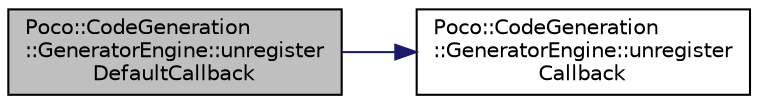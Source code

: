 digraph "Poco::CodeGeneration::GeneratorEngine::unregisterDefaultCallback"
{
 // LATEX_PDF_SIZE
  edge [fontname="Helvetica",fontsize="10",labelfontname="Helvetica",labelfontsize="10"];
  node [fontname="Helvetica",fontsize="10",shape=record];
  rankdir="LR";
  Node1 [label="Poco::CodeGeneration\l::GeneratorEngine::unregister\lDefaultCallback",height=0.2,width=0.4,color="black", fillcolor="grey75", style="filled", fontcolor="black",tooltip="Registers a default callback, invoked always when no callback is found for a given methodname."];
  Node1 -> Node2 [color="midnightblue",fontsize="10",style="solid"];
  Node2 [label="Poco::CodeGeneration\l::GeneratorEngine::unregister\lCallback",height=0.2,width=0.4,color="black", fillcolor="white", style="filled",URL="$classPoco_1_1CodeGeneration_1_1GeneratorEngine.html#af3cb72c8cf697adf68d4a433c32f0db4",tooltip="Registers a callback for a method name iff no other callback is registered yet. Throws an exception i..."];
}
